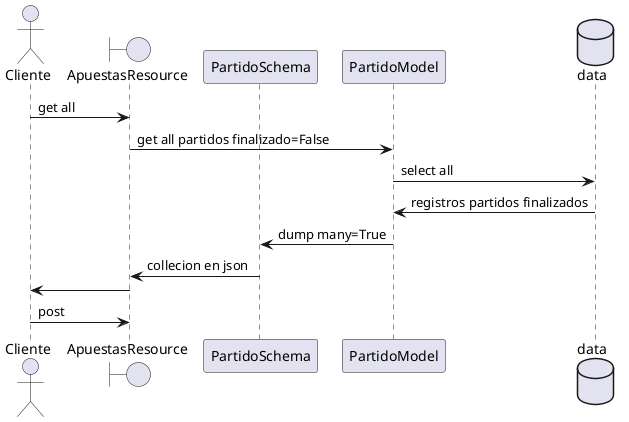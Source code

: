@startuml
actor Cliente
boundary ApuestasResource
participant PartidoSchema
participant PartidoModel
database data
Cliente -> ApuestasResource: get all 
ApuestasResource -> PartidoModel: get all partidos finalizado=False
PartidoModel -> data: select all
PartidoModel <- data: registros partidos finalizados
PartidoModel -> PartidoSchema: dump many=True
PartidoSchema -> ApuestasResource: collecion en json
ApuestasResource -> Cliente

Cliente -> ApuestasResource: post 





@enduml